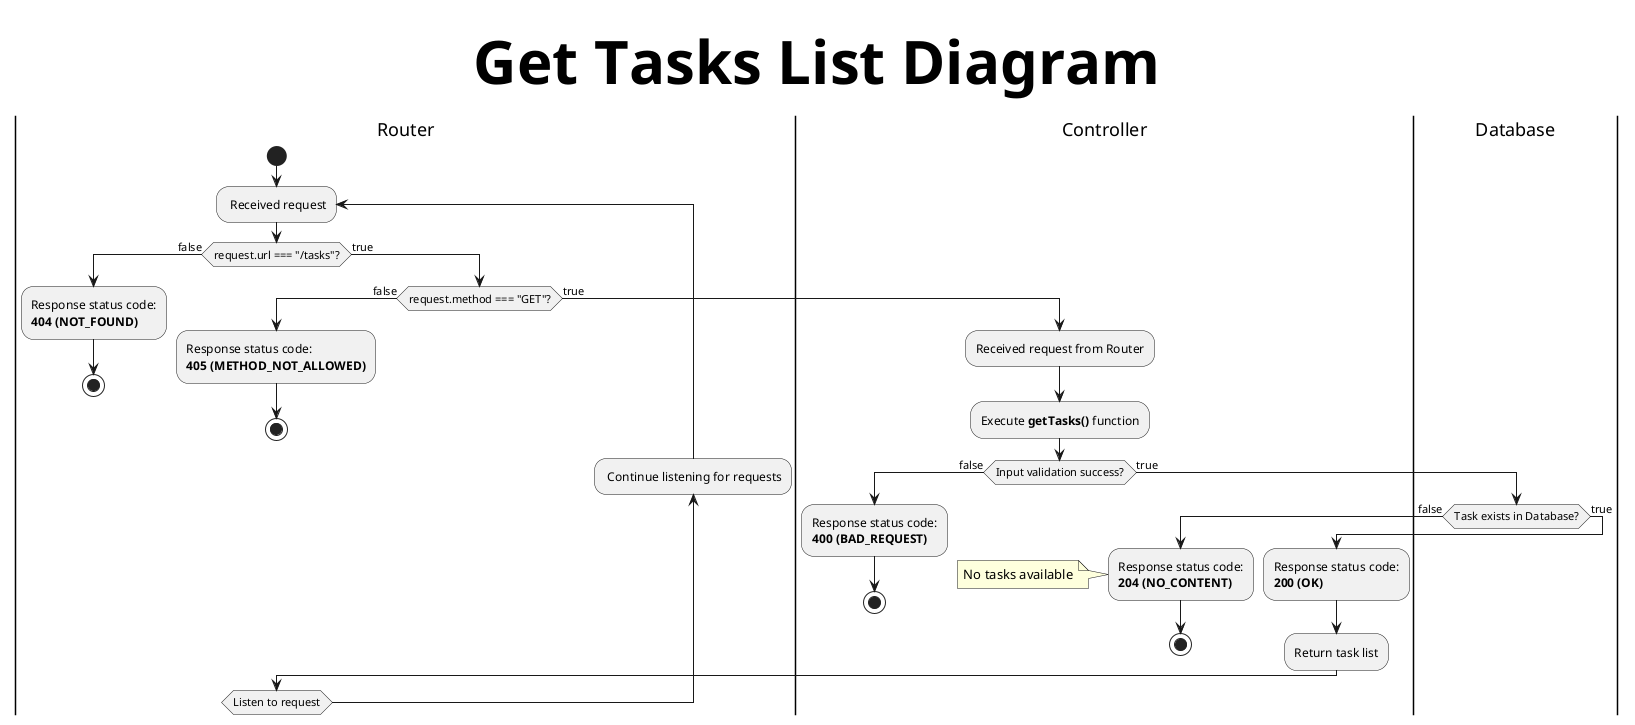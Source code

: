 @startuml
title Get Tasks List Diagram
skinparam titleFontSize 60
|Router|
start
repeat: Received request

if (request.url === "/tasks"?) then (false)
    :Response status code:
    **404 (NOT_FOUND)**;
    stop
else (true)
    if (request.method === "GET"?) then (false)
        :Response status code:
        **405 (METHOD_NOT_ALLOWED)**;
        stop
    else (true)
        |Controller|
        :Received request from Router;
        :Execute **getTasks()** function;

        if (Input validation success?) then (false)
            :Response status code:
            **400 (BAD_REQUEST)**;
            'Validation failed
            stop
        else (true)
            |Database|
            if (Task exists in Database?) then (false)
                |Controller|
                :Response status code:
                **204 (NO_CONTENT)**;
                note left: No tasks available
                stop
            else (true)
                |Controller|
                :Response status code:
                **200 (OK)**;
                :Return task list;
            endif
        endif
    endif
endif

|Router|
backward: Continue listening for requests;
repeat while (Listen to request)
@enduml